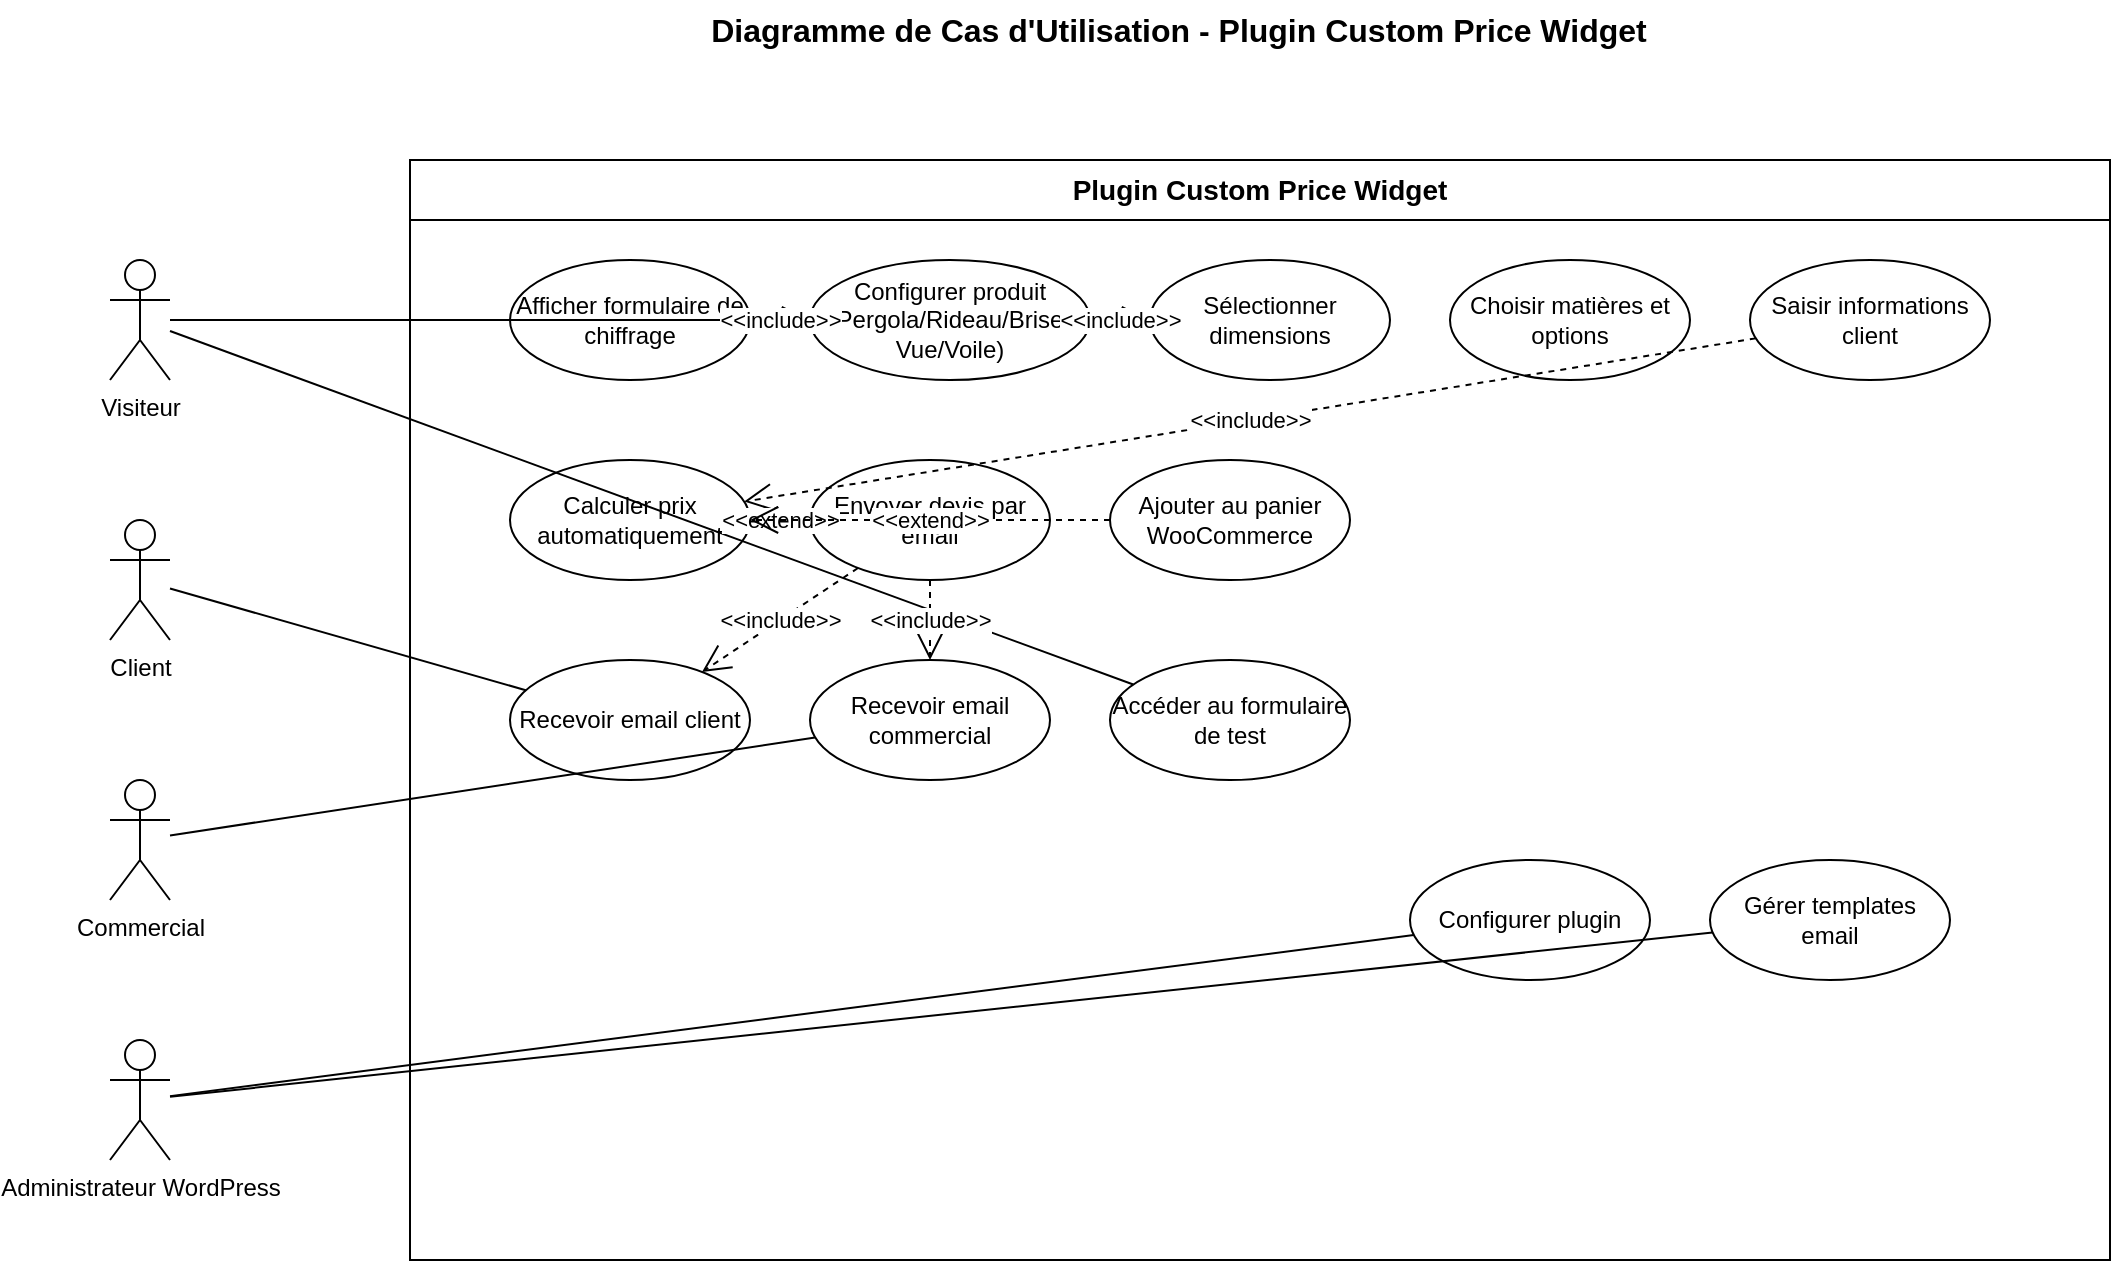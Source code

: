 <mxfile version="22.1.16" type="device">
  <diagram name="Use Case Diagram" id="use-case-diagram">
    <mxGraphModel dx="1422" dy="754" grid="1" gridSize="10" guides="1" tooltips="1" connect="1" arrows="1" fold="1" page="1" pageScale="1" pageWidth="1169" pageHeight="827" math="0" shadow="0">
      <root>
        <mxCell id="0" />
        <mxCell id="1" parent="0" />
        
        <!-- Title -->
        <mxCell id="title" value="Diagramme de Cas d'Utilisation - Plugin Custom Price Widget" style="text;html=1;strokeColor=none;fillColor=none;align=center;verticalAlign=middle;whiteSpace=wrap;rounded=0;fontSize=16;fontStyle=1;" vertex="1" parent="1">
          <mxGeometry x="300" y="20" width="569" height="30" as="geometry" />
        </mxCell>
        
        <!-- Actors -->
        <mxCell id="visiteur" value="Visiteur" style="shape=umlActor;verticalLabelPosition=bottom;verticalAlign=top;html=1;outlineConnect=0;" vertex="1" parent="1">
          <mxGeometry x="50" y="150" width="30" height="60" as="geometry" />
        </mxCell>
        
        <mxCell id="client" value="Client" style="shape=umlActor;verticalLabelPosition=bottom;verticalAlign=top;html=1;outlineConnect=0;" vertex="1" parent="1">
          <mxGeometry x="50" y="280" width="30" height="60" as="geometry" />
        </mxCell>
        
        <mxCell id="commercial" value="Commercial" style="shape=umlActor;verticalLabelPosition=bottom;verticalAlign=top;html=1;outlineConnect=0;" vertex="1" parent="1">
          <mxGeometry x="50" y="410" width="30" height="60" as="geometry" />
        </mxCell>
        
        <mxCell id="admin" value="Administrateur WordPress" style="shape=umlActor;verticalLabelPosition=bottom;verticalAlign=top;html=1;outlineConnect=0;" vertex="1" parent="1">
          <mxGeometry x="50" y="540" width="30" height="60" as="geometry" />
        </mxCell>
        
        <!-- System boundary -->
        <mxCell id="system" value="Plugin Custom Price Widget" style="swimlane;whiteSpace=wrap;html=1;fontSize=14;fontStyle=1;startSize=30;" vertex="1" parent="1">
          <mxGeometry x="200" y="100" width="850" height="550" as="geometry" />
        </mxCell>
        
        <!-- Use Cases -->
        <mxCell id="uc1" value="Afficher formulaire de chiffrage" style="ellipse;whiteSpace=wrap;html=1;" vertex="1" parent="system">
          <mxGeometry x="50" y="50" width="120" height="60" as="geometry" />
        </mxCell>
        
        <mxCell id="uc2" value="Configurer produit (Pergola/Rideau/Brise-Vue/Voile)" style="ellipse;whiteSpace=wrap;html=1;" vertex="1" parent="system">
          <mxGeometry x="200" y="50" width="140" height="60" as="geometry" />
        </mxCell>
        
        <mxCell id="uc3" value="Sélectionner dimensions" style="ellipse;whiteSpace=wrap;html=1;" vertex="1" parent="system">
          <mxGeometry x="370" y="50" width="120" height="60" as="geometry" />
        </mxCell>
        
        <mxCell id="uc4" value="Choisir matières et options" style="ellipse;whiteSpace=wrap;html=1;" vertex="1" parent="system">
          <mxGeometry x="520" y="50" width="120" height="60" as="geometry" />
        </mxCell>
        
        <mxCell id="uc5" value="Saisir informations client" style="ellipse;whiteSpace=wrap;html=1;" vertex="1" parent="system">
          <mxGeometry x="670" y="50" width="120" height="60" as="geometry" />
        </mxCell>
        
        <mxCell id="uc6" value="Calculer prix automatiquement" style="ellipse;whiteSpace=wrap;html=1;" vertex="1" parent="system">
          <mxGeometry x="50" y="150" width="120" height="60" as="geometry" />
        </mxCell>
        
        <mxCell id="uc7" value="Envoyer devis par email" style="ellipse;whiteSpace=wrap;html=1;" vertex="1" parent="system">
          <mxGeometry x="200" y="150" width="120" height="60" as="geometry" />
        </mxCell>
        
        <mxCell id="uc8" value="Ajouter au panier WooCommerce" style="ellipse;whiteSpace=wrap;html=1;" vertex="1" parent="system">
          <mxGeometry x="350" y="150" width="120" height="60" as="geometry" />
        </mxCell>
        
        <mxCell id="uc9" value="Recevoir email client" style="ellipse;whiteSpace=wrap;html=1;" vertex="1" parent="system">
          <mxGeometry x="50" y="250" width="120" height="60" as="geometry" />
        </mxCell>
        
        <mxCell id="uc10" value="Recevoir email commercial" style="ellipse;whiteSpace=wrap;html=1;" vertex="1" parent="system">
          <mxGeometry x="200" y="250" width="120" height="60" as="geometry" />
        </mxCell>
        
        <mxCell id="uc11" value="Accéder au formulaire de test" style="ellipse;whiteSpace=wrap;html=1;" vertex="1" parent="system">
          <mxGeometry x="350" y="250" width="120" height="60" as="geometry" />
        </mxCell>
        
        <mxCell id="uc12" value="Configurer plugin" style="ellipse;whiteSpace=wrap;html=1;" vertex="1" parent="system">
          <mxGeometry x="500" y="350" width="120" height="60" as="geometry" />
        </mxCell>
        
        <mxCell id="uc13" value="Gérer templates email" style="ellipse;whiteSpace=wrap;html=1;" vertex="1" parent="system">
          <mxGeometry x="650" y="350" width="120" height="60" as="geometry" />
        </mxCell>
        
        <!-- Associations Visiteur -->
        <mxCell id="assoc1" value="" style="endArrow=none;html=1;rounded=0;" edge="1" parent="1" source="visiteur" target="uc1">
          <mxGeometry width="50" height="50" relative="1" as="geometry">
            <mxPoint x="100" y="200" as="sourcePoint" />
            <mxPoint x="250" y="180" as="targetPoint" />
          </mxGeometry>
        </mxCell>
        
        <mxCell id="assoc2" value="" style="endArrow=none;html=1;rounded=0;" edge="1" parent="1" source="visiteur" target="uc2">
          <mxGeometry width="50" height="50" relative="1" as="geometry">
            <mxPoint x="100" y="200" as="sourcePoint" />
            <mxPoint x="400" y="180" as="targetPoint" />
          </mxGeometry>
        </mxCell>
        
        <mxCell id="assoc3" value="" style="endArrow=none;html=1;rounded=0;" edge="1" parent="1" source="visiteur" target="uc11">
          <mxGeometry width="50" height="50" relative="1" as="geometry">
            <mxPoint x="100" y="200" as="sourcePoint" />
            <mxPoint x="550" y="380" as="targetPoint" />
          </mxGeometry>
        </mxCell>
        
        <!-- Associations Client -->
        <mxCell id="assoc4" value="" style="endArrow=none;html=1;rounded=0;" edge="1" parent="1" source="client" target="uc9">
          <mxGeometry width="50" height="50" relative="1" as="geometry">
            <mxPoint x="100" y="300" as="sourcePoint" />
            <mxPoint x="250" y="380" as="targetPoint" />
          </mxGeometry>
        </mxCell>
        
        <!-- Associations Commercial -->
        <mxCell id="assoc5" value="" style="endArrow=none;html=1;rounded=0;" edge="1" parent="1" source="commercial" target="uc10">
          <mxGeometry width="50" height="50" relative="1" as="geometry">
            <mxPoint x="100" y="440" as="sourcePoint" />
            <mxPoint x="400" y="380" as="targetPoint" />
          </mxGeometry>
        </mxCell>
        
        <!-- Associations Admin -->
        <mxCell id="assoc6" value="" style="endArrow=none;html=1;rounded=0;" edge="1" parent="1" source="admin" target="uc12">
          <mxGeometry width="50" height="50" relative="1" as="geometry">
            <mxPoint x="100" y="570" as="sourcePoint" />
            <mxPoint x="700" y="480" as="targetPoint" />
          </mxGeometry>
        </mxCell>
        
        <mxCell id="assoc7" value="" style="endArrow=none;html=1;rounded=0;" edge="1" parent="1" source="admin" target="uc13">
          <mxGeometry width="50" height="50" relative="1" as="geometry">
            <mxPoint x="100" y="570" as="sourcePoint" />
            <mxPoint x="850" y="480" as="targetPoint" />
          </mxGeometry>
        </mxCell>
        
        <!-- Include relationships -->
        <mxCell id="include1" value="&amp;lt;&amp;lt;include&amp;gt;&amp;gt;" style="endArrow=open;endSize=12;dashed=1;html=1;rounded=0;" edge="1" parent="1" source="uc1" target="uc2">
          <mxGeometry width="160" relative="1" as="geometry">
            <mxPoint x="370" y="180" as="sourcePoint" />
            <mxPoint x="400" y="180" as="targetPoint" />
          </mxGeometry>
        </mxCell>
        
        <mxCell id="include2" value="&amp;lt;&amp;lt;include&amp;gt;&amp;gt;" style="endArrow=open;endSize=12;dashed=1;html=1;rounded=0;" edge="1" parent="1" source="uc2" target="uc3">
          <mxGeometry width="160" relative="1" as="geometry">
            <mxPoint x="540" y="180" as="sourcePoint" />
            <mxPoint x="570" y="180" as="targetPoint" />
          </mxGeometry>
        </mxCell>
        
        <mxCell id="include3" value="&amp;lt;&amp;lt;include&amp;gt;&amp;gt;" style="endArrow=open;endSize=12;dashed=1;html=1;rounded=0;" edge="1" parent="1" source="uc5" target="uc6">
          <mxGeometry width="160" relative="1" as="geometry">
            <mxPoint x="670" y="180" as="sourcePoint" />
            <mxPoint x="170" y="280" as="targetPoint" />
          </mxGeometry>
        </mxCell>
        
        <mxCell id="extend1" value="&amp;lt;&amp;lt;extend&amp;gt;&amp;gt;" style="endArrow=open;endSize=12;dashed=1;html=1;rounded=0;" edge="1" parent="1" source="uc7" target="uc6">
          <mxGeometry width="160" relative="1" as="geometry">
            <mxPoint x="200" y="280" as="sourcePoint" />
            <mxPoint x="170" y="280" as="targetPoint" />
          </mxGeometry>
        </mxCell>
        
        <mxCell id="extend2" value="&amp;lt;&amp;lt;extend&amp;gt;&amp;gt;" style="endArrow=open;endSize=12;dashed=1;html=1;rounded=0;" edge="1" parent="1" source="uc8" target="uc6">
          <mxGeometry width="160" relative="1" as="geometry">
            <mxPoint x="350" y="280" as="sourcePoint" />
            <mxPoint x="170" y="280" as="targetPoint" />
          </mxGeometry>
        </mxCell>
        
        <mxCell id="include4" value="&amp;lt;&amp;lt;include&amp;gt;&amp;gt;" style="endArrow=open;endSize=12;dashed=1;html=1;rounded=0;" edge="1" parent="1" source="uc7" target="uc9">
          <mxGeometry width="160" relative="1" as="geometry">
            <mxPoint x="260" y="280" as="sourcePoint" />
            <mxPoint x="170" y="380" as="targetPoint" />
          </mxGeometry>
        </mxCell>
        
        <mxCell id="include5" value="&amp;lt;&amp;lt;include&amp;gt;&amp;gt;" style="endArrow=open;endSize=12;dashed=1;html=1;rounded=0;" edge="1" parent="1" source="uc7" target="uc10">
          <mxGeometry width="160" relative="1" as="geometry">
            <mxPoint x="320" y="280" as="sourcePoint" />
            <mxPoint x="320" y="380" as="targetPoint" />
          </mxGeometry>
        </mxCell>
        
      </root>
    </mxGraphModel>
  </diagram>
</mxfile>
